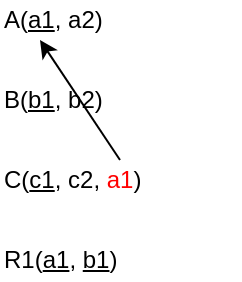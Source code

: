 <mxfile version="22.0.5" type="device">
  <diagram name="第 1 页" id="Xph3CqnGZRcZRhZwDnia">
    <mxGraphModel dx="197" dy="299" grid="1" gridSize="10" guides="1" tooltips="1" connect="1" arrows="1" fold="1" page="1" pageScale="1" pageWidth="827" pageHeight="1169" math="0" shadow="0">
      <root>
        <mxCell id="0" />
        <mxCell id="1" parent="0" />
        <UserObject label="A(&lt;u&gt;a1&lt;/u&gt;, a2)" placeholders="1" name="Variable" id="4nqmKLxRnvRF6M06534l-1">
          <mxCell style="text;html=1;strokeColor=none;fillColor=none;align=left;verticalAlign=middle;whiteSpace=wrap;overflow=hidden;" vertex="1" parent="1">
            <mxGeometry x="240" y="400" width="80" height="20" as="geometry" />
          </mxCell>
        </UserObject>
        <UserObject label="B(&lt;u&gt;b1&lt;/u&gt;, b2)" placeholders="1" name="Variable" id="4nqmKLxRnvRF6M06534l-2">
          <mxCell style="text;html=1;strokeColor=none;fillColor=none;align=left;verticalAlign=middle;whiteSpace=wrap;overflow=hidden;" vertex="1" parent="1">
            <mxGeometry x="240" y="440" width="80" height="20" as="geometry" />
          </mxCell>
        </UserObject>
        <UserObject label="C(&lt;u&gt;c1&lt;/u&gt;, c2, &lt;font color=&quot;#ff0000&quot;&gt;a1&lt;/font&gt;)" placeholders="1" name="Variable" id="4nqmKLxRnvRF6M06534l-3">
          <mxCell style="text;html=1;strokeColor=none;fillColor=none;align=left;verticalAlign=middle;whiteSpace=wrap;overflow=hidden;" vertex="1" parent="1">
            <mxGeometry x="240" y="480" width="80" height="20" as="geometry" />
          </mxCell>
        </UserObject>
        <UserObject label="R1(&lt;u&gt;a1&lt;/u&gt;, &lt;u&gt;b1&lt;/u&gt;)" placeholders="1" name="Variable" id="4nqmKLxRnvRF6M06534l-4">
          <mxCell style="text;html=1;strokeColor=none;fillColor=none;align=left;verticalAlign=middle;whiteSpace=wrap;overflow=hidden;" vertex="1" parent="1">
            <mxGeometry x="240" y="520" width="120" height="20" as="geometry" />
          </mxCell>
        </UserObject>
        <mxCell id="4nqmKLxRnvRF6M06534l-5" value="" style="endArrow=classic;html=1;rounded=0;entryX=0.25;entryY=1;entryDx=0;entryDy=0;exitX=0.75;exitY=0;exitDx=0;exitDy=0;" edge="1" parent="1" source="4nqmKLxRnvRF6M06534l-3" target="4nqmKLxRnvRF6M06534l-1">
          <mxGeometry width="50" height="50" relative="1" as="geometry">
            <mxPoint x="260" y="510" as="sourcePoint" />
            <mxPoint x="310" y="460" as="targetPoint" />
          </mxGeometry>
        </mxCell>
      </root>
    </mxGraphModel>
  </diagram>
</mxfile>
